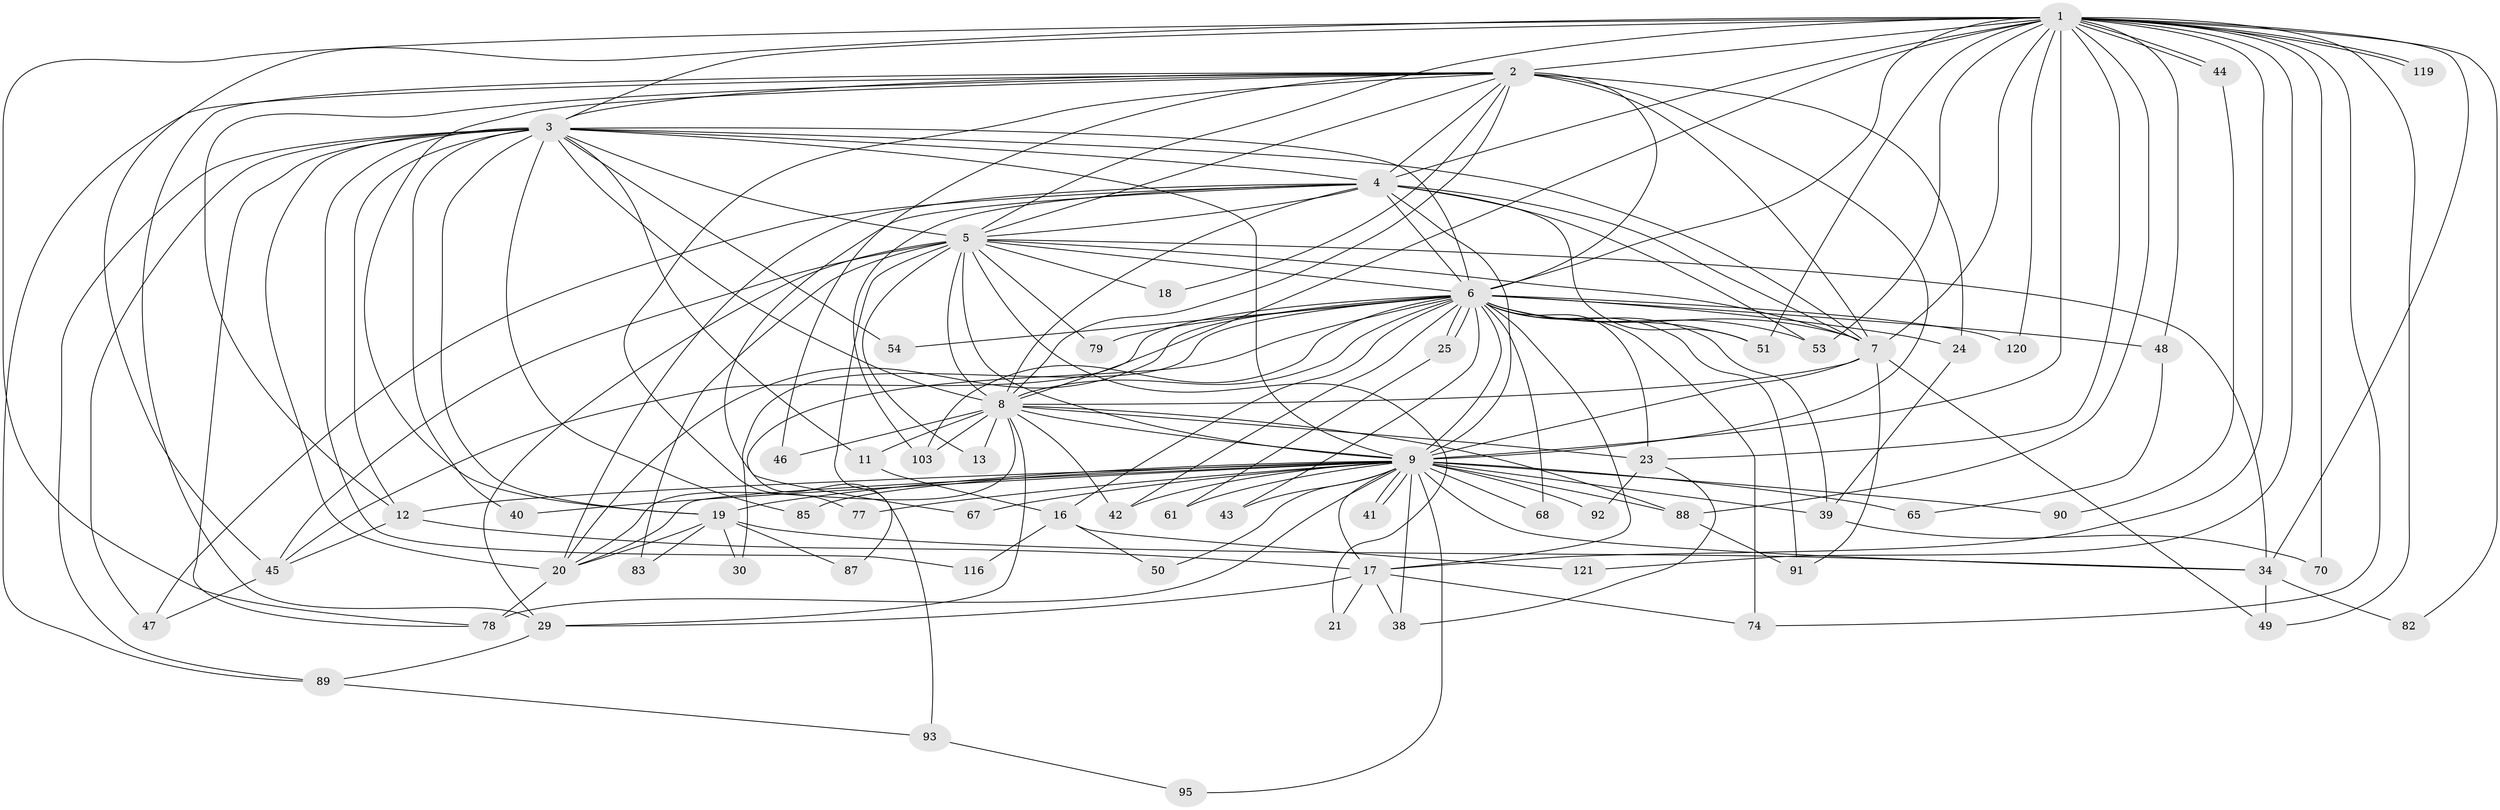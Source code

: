 // original degree distribution, {31: 0.007692307692307693, 19: 0.007692307692307693, 22: 0.007692307692307693, 20: 0.007692307692307693, 25: 0.007692307692307693, 34: 0.007692307692307693, 11: 0.007692307692307693, 21: 0.007692307692307693, 26: 0.007692307692307693, 17: 0.007692307692307693, 3: 0.2153846153846154, 4: 0.09230769230769231, 5: 0.09230769230769231, 8: 0.015384615384615385, 2: 0.5, 6: 0.007692307692307693}
// Generated by graph-tools (version 1.1) at 2025/13/03/09/25 04:13:43]
// undirected, 65 vertices, 177 edges
graph export_dot {
graph [start="1"]
  node [color=gray90,style=filled];
  1;
  2;
  3;
  4 [super="+37+111"];
  5;
  6;
  7 [super="+22"];
  8 [super="+100+52+107+124"];
  9 [super="+15+27+101+28+10+14+84"];
  11;
  12 [super="+57"];
  13 [super="+97"];
  16;
  17 [super="+110+60"];
  18;
  19 [super="+71+35+26"];
  20 [super="+73"];
  21;
  23 [super="+115"];
  24;
  25;
  29 [super="+106+102"];
  30;
  34 [super="+63"];
  38;
  39 [super="+66"];
  40;
  41;
  42;
  43;
  44;
  45 [super="+56+75"];
  46;
  47 [super="+72"];
  48;
  49;
  50;
  51 [super="+127"];
  53 [super="+98"];
  54;
  61;
  65 [super="+129"];
  67;
  68 [super="+94"];
  70;
  74 [super="+105"];
  77;
  78 [super="+122"];
  79;
  82;
  83;
  85;
  87;
  88 [super="+123+125"];
  89;
  90;
  91 [super="+104"];
  92;
  93;
  95;
  103;
  116;
  119;
  120;
  121;
  1 -- 2;
  1 -- 3;
  1 -- 4;
  1 -- 5;
  1 -- 6;
  1 -- 7 [weight=2];
  1 -- 8;
  1 -- 9 [weight=3];
  1 -- 17 [weight=2];
  1 -- 23;
  1 -- 34;
  1 -- 44;
  1 -- 44;
  1 -- 48;
  1 -- 49;
  1 -- 53;
  1 -- 70;
  1 -- 78;
  1 -- 82;
  1 -- 119;
  1 -- 119;
  1 -- 120;
  1 -- 121;
  1 -- 51;
  1 -- 45;
  1 -- 74;
  1 -- 88;
  2 -- 3;
  2 -- 4;
  2 -- 5;
  2 -- 6;
  2 -- 7;
  2 -- 8 [weight=2];
  2 -- 9 [weight=3];
  2 -- 12;
  2 -- 18;
  2 -- 24;
  2 -- 46;
  2 -- 77;
  2 -- 89;
  2 -- 29;
  2 -- 19;
  3 -- 4;
  3 -- 5;
  3 -- 6;
  3 -- 7;
  3 -- 8;
  3 -- 9 [weight=4];
  3 -- 11;
  3 -- 12;
  3 -- 19;
  3 -- 20;
  3 -- 40;
  3 -- 54;
  3 -- 78;
  3 -- 85;
  3 -- 89;
  3 -- 116;
  3 -- 47;
  4 -- 5 [weight=2];
  4 -- 6;
  4 -- 7;
  4 -- 8;
  4 -- 9 [weight=3];
  4 -- 20 [weight=2];
  4 -- 47;
  4 -- 51;
  4 -- 53;
  4 -- 67;
  4 -- 103;
  5 -- 6;
  5 -- 7 [weight=2];
  5 -- 8;
  5 -- 9 [weight=6];
  5 -- 13 [weight=2];
  5 -- 18;
  5 -- 21;
  5 -- 29;
  5 -- 34;
  5 -- 79;
  5 -- 83;
  5 -- 93;
  5 -- 45;
  6 -- 7;
  6 -- 8 [weight=2];
  6 -- 9 [weight=3];
  6 -- 16;
  6 -- 17;
  6 -- 23;
  6 -- 24;
  6 -- 25;
  6 -- 25;
  6 -- 30;
  6 -- 39;
  6 -- 42;
  6 -- 43;
  6 -- 45;
  6 -- 48;
  6 -- 51;
  6 -- 54;
  6 -- 68;
  6 -- 74;
  6 -- 79;
  6 -- 87;
  6 -- 103;
  6 -- 120;
  6 -- 53;
  6 -- 91;
  6 -- 20;
  7 -- 8;
  7 -- 9 [weight=3];
  7 -- 91;
  7 -- 49;
  8 -- 9 [weight=4];
  8 -- 11;
  8 -- 13;
  8 -- 29;
  8 -- 42;
  8 -- 46;
  8 -- 23;
  8 -- 88;
  8 -- 20;
  8 -- 103;
  9 -- 19 [weight=3];
  9 -- 41;
  9 -- 41;
  9 -- 88 [weight=2];
  9 -- 39 [weight=2];
  9 -- 68 [weight=2];
  9 -- 42;
  9 -- 78;
  9 -- 17;
  9 -- 95;
  9 -- 34 [weight=2];
  9 -- 67;
  9 -- 40;
  9 -- 43;
  9 -- 61;
  9 -- 77;
  9 -- 12;
  9 -- 65 [weight=2];
  9 -- 38;
  9 -- 50;
  9 -- 85;
  9 -- 90;
  9 -- 20;
  9 -- 92;
  11 -- 16;
  12 -- 45;
  12 -- 17;
  16 -- 50;
  16 -- 116;
  16 -- 121;
  17 -- 21;
  17 -- 74;
  17 -- 29;
  17 -- 38;
  19 -- 34;
  19 -- 83;
  19 -- 87;
  19 -- 20;
  19 -- 30;
  20 -- 78 [weight=2];
  23 -- 38;
  23 -- 92;
  24 -- 39;
  25 -- 61;
  29 -- 89;
  34 -- 82;
  34 -- 49;
  39 -- 70;
  44 -- 90;
  45 -- 47;
  48 -- 65;
  88 -- 91;
  89 -- 93;
  93 -- 95;
}
